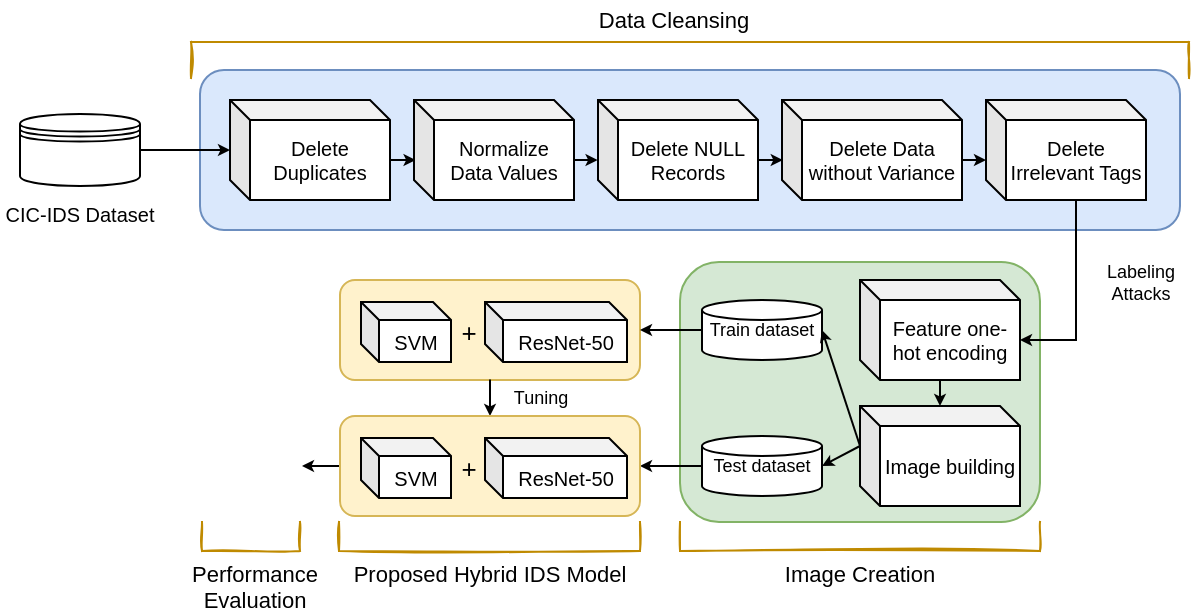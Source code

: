 <mxfile version="15.7.0" type="github" pages="3">
  <diagram id="EMvGMMCxx6XKPEilyFKA" name="IDS-Paper">
    <mxGraphModel dx="748" dy="401" grid="1" gridSize="10" guides="1" tooltips="1" connect="1" arrows="1" fold="1" page="1" pageScale="1" pageWidth="827" pageHeight="1169" math="0" shadow="0">
      <root>
        <mxCell id="0" />
        <mxCell id="1" parent="0" />
        <mxCell id="Y4Wwu05qVqmn_QEh-_5p-30" value="" style="rounded=1;whiteSpace=wrap;html=1;fillColor=#fff2cc;strokeColor=#d6b656;" parent="1" vertex="1">
          <mxGeometry x="210" y="239" width="150" height="50" as="geometry" />
        </mxCell>
        <mxCell id="Y4Wwu05qVqmn_QEh-_5p-23" value="" style="rounded=1;whiteSpace=wrap;html=1;fillColor=#d5e8d4;strokeColor=#82b366;" parent="1" vertex="1">
          <mxGeometry x="380" y="230" width="180" height="130" as="geometry" />
        </mxCell>
        <mxCell id="Y4Wwu05qVqmn_QEh-_5p-3" value="" style="rounded=1;whiteSpace=wrap;html=1;fillColor=#dae8fc;strokeColor=#6c8ebf;" parent="1" vertex="1">
          <mxGeometry x="140" y="134" width="490" height="80" as="geometry" />
        </mxCell>
        <mxCell id="Y4Wwu05qVqmn_QEh-_5p-4" style="edgeStyle=orthogonalEdgeStyle;rounded=0;orthogonalLoop=1;jettySize=auto;html=1;entryX=0;entryY=0.5;entryDx=0;entryDy=0;endSize=3;startSize=3;" parent="1" source="Y4Wwu05qVqmn_QEh-_5p-1" edge="1">
          <mxGeometry relative="1" as="geometry">
            <mxPoint x="155" y="174" as="targetPoint" />
          </mxGeometry>
        </mxCell>
        <mxCell id="Y4Wwu05qVqmn_QEh-_5p-1" value="" style="shape=datastore;whiteSpace=wrap;html=1;fontSize=10;fontStyle=1" parent="1" vertex="1">
          <mxGeometry x="50" y="156" width="60" height="36" as="geometry" />
        </mxCell>
        <mxCell id="Y4Wwu05qVqmn_QEh-_5p-5" value="Data Cleansing" style="text;html=1;strokeColor=none;fillColor=none;align=center;verticalAlign=middle;whiteSpace=wrap;rounded=0;fontStyle=0;fontSize=11;" parent="1" vertex="1">
          <mxGeometry x="307" y="99" width="140" height="20" as="geometry" />
        </mxCell>
        <mxCell id="Y4Wwu05qVqmn_QEh-_5p-62" value="Labeling&lt;br&gt;Attacks" style="edgeStyle=orthogonalEdgeStyle;rounded=0;orthogonalLoop=1;jettySize=auto;html=1;entryX=0;entryY=0;entryDx=80;entryDy=30;labelBackgroundColor=none;fontSize=9;startSize=3;endSize=3;exitX=0;exitY=0;exitDx=45;exitDy=50;labelBorderColor=none;spacingTop=0;sketch=0;entryPerimeter=0;exitPerimeter=0;horizontal=1;" parent="1" source="q0Q48AQaS5Qz4tqqxJTt-5" target="5gnXoa6gbx_hMjRoaes9-1" edge="1">
          <mxGeometry x="-0.163" y="32" relative="1" as="geometry">
            <mxPoint x="563" y="174" as="sourcePoint" />
            <Array as="points">
              <mxPoint x="578" y="269" />
            </Array>
            <mxPoint as="offset" />
            <mxPoint x="545" y="264.5" as="targetPoint" />
          </mxGeometry>
        </mxCell>
        <mxCell id="Y4Wwu05qVqmn_QEh-_5p-25" value="Image Creation" style="text;html=1;strokeColor=none;fillColor=none;align=center;verticalAlign=top;whiteSpace=wrap;rounded=0;fontStyle=0;fontSize=11;" parent="1" vertex="1">
          <mxGeometry x="425" y="372.5" width="90" height="20" as="geometry" />
        </mxCell>
        <mxCell id="Y4Wwu05qVqmn_QEh-_5p-29" style="edgeStyle=orthogonalEdgeStyle;rounded=0;orthogonalLoop=1;jettySize=auto;html=1;exitX=0;exitY=0;exitDx=45;exitDy=50;fontSize=11;endSize=3;startSize=3;exitPerimeter=0;" parent="1" source="5gnXoa6gbx_hMjRoaes9-1" target="5gnXoa6gbx_hMjRoaes9-2" edge="1">
          <mxGeometry relative="1" as="geometry">
            <mxPoint x="475" y="264.5" as="sourcePoint" />
            <Array as="points">
              <mxPoint x="510" y="300" />
              <mxPoint x="510" y="300" />
            </Array>
          </mxGeometry>
        </mxCell>
        <mxCell id="Y4Wwu05qVqmn_QEh-_5p-31" value="Proposed Hybrid IDS Model" style="text;html=1;strokeColor=none;fillColor=none;align=center;verticalAlign=top;whiteSpace=wrap;rounded=0;fontStyle=0;fontSize=11;" parent="1" vertex="1">
          <mxGeometry x="214.75" y="372.5" width="140" height="20" as="geometry" />
        </mxCell>
        <mxCell id="FiTip0ZuBxbWfkE6FUop-7" style="edgeStyle=orthogonalEdgeStyle;rounded=0;orthogonalLoop=1;jettySize=auto;html=1;entryX=1;entryY=0.5;entryDx=0;entryDy=0;labelBackgroundColor=none;fontSize=13;startArrow=none;startFill=0;endArrow=classic;endFill=1;startSize=3;endSize=3;" edge="1" parent="1" source="Y4Wwu05qVqmn_QEh-_5p-33" target="Y4Wwu05qVqmn_QEh-_5p-30">
          <mxGeometry relative="1" as="geometry" />
        </mxCell>
        <mxCell id="Y4Wwu05qVqmn_QEh-_5p-33" value="Train dataset" style="strokeWidth=1;html=1;shape=mxgraph.flowchart.database;whiteSpace=wrap;fontSize=9;fillColor=#FFFFFF;" parent="1" vertex="1">
          <mxGeometry x="391" y="249" width="60" height="30" as="geometry" />
        </mxCell>
        <mxCell id="FiTip0ZuBxbWfkE6FUop-12" style="edgeStyle=orthogonalEdgeStyle;rounded=0;orthogonalLoop=1;jettySize=auto;html=1;entryX=1;entryY=0.5;entryDx=0;entryDy=0;labelBackgroundColor=none;fontSize=13;startArrow=none;startFill=0;endArrow=classic;endFill=1;startSize=3;endSize=3;" edge="1" parent="1" source="Y4Wwu05qVqmn_QEh-_5p-34" target="FiTip0ZuBxbWfkE6FUop-8">
          <mxGeometry relative="1" as="geometry" />
        </mxCell>
        <mxCell id="Y4Wwu05qVqmn_QEh-_5p-34" value="Test dataset" style="strokeWidth=1;html=1;shape=mxgraph.flowchart.database;whiteSpace=wrap;fontSize=9;fillColor=#FFFFFF;" parent="1" vertex="1">
          <mxGeometry x="391" y="317" width="60" height="30" as="geometry" />
        </mxCell>
        <mxCell id="Y4Wwu05qVqmn_QEh-_5p-58" value="Tuning" style="edgeStyle=orthogonalEdgeStyle;rounded=0;orthogonalLoop=1;jettySize=auto;html=1;entryX=0.5;entryY=0;entryDx=0;entryDy=0;fontSize=9;startSize=3;endSize=3;exitX=0.5;exitY=1;exitDx=0;exitDy=0;labelBackgroundColor=none;" parent="1" target="FiTip0ZuBxbWfkE6FUop-8" edge="1">
          <mxGeometry x="0.059" y="25" relative="1" as="geometry">
            <mxPoint x="285" y="288.75" as="sourcePoint" />
            <mxPoint x="285" y="319.25" as="targetPoint" />
            <mxPoint as="offset" />
          </mxGeometry>
        </mxCell>
        <mxCell id="Y4Wwu05qVqmn_QEh-_5p-69" style="edgeStyle=orthogonalEdgeStyle;rounded=0;orthogonalLoop=1;jettySize=auto;html=1;entryX=1;entryY=0.5;entryDx=0;entryDy=0;labelBackgroundColor=#FAFAFA;fontSize=10;startSize=3;endSize=3;" parent="1" target="Y4Wwu05qVqmn_QEh-_5p-68" edge="1">
          <mxGeometry relative="1" as="geometry">
            <mxPoint x="225" y="332.029" as="sourcePoint" />
          </mxGeometry>
        </mxCell>
        <mxCell id="Y4Wwu05qVqmn_QEh-_5p-68" value="" style="shape=image;html=1;verticalAlign=top;verticalLabelPosition=bottom;labelBackgroundColor=#ffffff;imageAspect=0;aspect=fixed;image=https://cdn1.iconfinder.com/data/icons/finance-160/64/speed_meter-performance-business-finance-128.png;fontSize=10;strokeWidth=1;fillColor=#DDEBFF;imageBackground=none;imageBorder=none;sketch=0;" parent="1" vertex="1">
          <mxGeometry x="141" y="307" width="50" height="50" as="geometry" />
        </mxCell>
        <mxCell id="Y4Wwu05qVqmn_QEh-_5p-70" value="Performance Evaluation" style="text;html=1;strokeColor=none;fillColor=none;align=center;verticalAlign=top;whiteSpace=wrap;rounded=0;fontStyle=0;fontSize=11;" parent="1" vertex="1">
          <mxGeometry x="123.5" y="372.5" width="87" height="24.5" as="geometry" />
        </mxCell>
        <mxCell id="9tTI70woQvjKsvE5fk51-2" style="edgeStyle=orthogonalEdgeStyle;rounded=0;orthogonalLoop=1;jettySize=auto;html=1;fontSize=11;endSize=3;startSize=3;exitX=0;exitY=0;exitDx=80;exitDy=30;exitPerimeter=0;entryX=0.01;entryY=0.602;entryDx=0;entryDy=0;entryPerimeter=0;" edge="1" parent="1" source="q0Q48AQaS5Qz4tqqxJTt-1" target="q0Q48AQaS5Qz4tqqxJTt-2">
          <mxGeometry relative="1" as="geometry" />
        </mxCell>
        <mxCell id="q0Q48AQaS5Qz4tqqxJTt-1" value="Delete Duplicates" style="shape=cube;whiteSpace=wrap;html=1;boundedLbl=1;backgroundOutline=1;darkOpacity=0.05;darkOpacity2=0.1;rounded=0;glass=0;size=10;fontSize=10;" vertex="1" parent="1">
          <mxGeometry x="155" y="149" width="80" height="50" as="geometry" />
        </mxCell>
        <mxCell id="q0Q48AQaS5Qz4tqqxJTt-2" value="Normalize Data Values" style="shape=cube;whiteSpace=wrap;html=1;boundedLbl=1;backgroundOutline=1;darkOpacity=0.05;darkOpacity2=0.1;rounded=0;glass=0;size=10;fontSize=10;" vertex="1" parent="1">
          <mxGeometry x="247" y="149" width="80" height="50" as="geometry" />
        </mxCell>
        <mxCell id="q0Q48AQaS5Qz4tqqxJTt-3" value="Delete NULL Records" style="shape=cube;whiteSpace=wrap;html=1;boundedLbl=1;backgroundOutline=1;darkOpacity=0.05;darkOpacity2=0.1;rounded=0;glass=0;size=10;fontSize=10;" vertex="1" parent="1">
          <mxGeometry x="339" y="149" width="80" height="50" as="geometry" />
        </mxCell>
        <mxCell id="q0Q48AQaS5Qz4tqqxJTt-4" value="Delete Data without Variance" style="shape=cube;whiteSpace=wrap;html=1;boundedLbl=1;backgroundOutline=1;darkOpacity=0.05;darkOpacity2=0.1;rounded=0;glass=0;size=10;fontSize=10;" vertex="1" parent="1">
          <mxGeometry x="431" y="149" width="90" height="50" as="geometry" />
        </mxCell>
        <mxCell id="q0Q48AQaS5Qz4tqqxJTt-5" value="Delete Irrelevant Tags" style="shape=cube;whiteSpace=wrap;html=1;boundedLbl=1;backgroundOutline=1;darkOpacity=0.05;darkOpacity2=0.1;rounded=0;glass=0;size=10;fontSize=10;" vertex="1" parent="1">
          <mxGeometry x="533" y="149" width="80" height="50" as="geometry" />
        </mxCell>
        <mxCell id="oRmXpu1o7JcoVG3jPwQJ-1" value="" style="shape=partialRectangle;whiteSpace=wrap;html=1;bottom=1;right=1;left=1;top=0;fillColor=none;routingCenterX=-0.5;rounded=0;shadow=0;glass=0;labelBackgroundColor=none;sketch=1;fontFamily=Helvetica;fontSize=11;strokeColor=#BF8A00;direction=west;fontColor=default;" vertex="1" parent="1">
          <mxGeometry x="135.5" y="120" width="499" height="18" as="geometry" />
        </mxCell>
        <mxCell id="f1S56XE2EbX8W5pwJpI0-1" style="edgeStyle=orthogonalEdgeStyle;rounded=0;orthogonalLoop=1;jettySize=auto;html=1;fontSize=11;endSize=3;startSize=3;exitX=0;exitY=0;exitDx=80;exitDy=30;exitPerimeter=0;entryX=-0.003;entryY=0.604;entryDx=0;entryDy=0;entryPerimeter=0;" edge="1" parent="1" source="q0Q48AQaS5Qz4tqqxJTt-2" target="q0Q48AQaS5Qz4tqqxJTt-3">
          <mxGeometry relative="1" as="geometry">
            <mxPoint x="245" y="184" as="sourcePoint" />
            <mxPoint x="349" y="179" as="targetPoint" />
          </mxGeometry>
        </mxCell>
        <mxCell id="VTfrIFqJmSDUwMLd9Kz_-1" style="edgeStyle=orthogonalEdgeStyle;rounded=0;orthogonalLoop=1;jettySize=auto;html=1;fontSize=11;endSize=3;startSize=3;exitX=0;exitY=0;exitDx=80;exitDy=30;exitPerimeter=0;entryX=0.004;entryY=0.604;entryDx=0;entryDy=0;entryPerimeter=0;" edge="1" parent="1" source="q0Q48AQaS5Qz4tqqxJTt-3" target="q0Q48AQaS5Qz4tqqxJTt-4">
          <mxGeometry relative="1" as="geometry">
            <mxPoint x="337" y="189" as="sourcePoint" />
            <mxPoint x="348.76" y="189.2" as="targetPoint" />
          </mxGeometry>
        </mxCell>
        <mxCell id="VTfrIFqJmSDUwMLd9Kz_-2" style="edgeStyle=orthogonalEdgeStyle;rounded=0;orthogonalLoop=1;jettySize=auto;html=1;fontSize=11;endSize=3;startSize=3;exitX=0;exitY=0;exitDx=90;exitDy=30;exitPerimeter=0;entryX=0;entryY=0.592;entryDx=0;entryDy=0;entryPerimeter=0;" edge="1" parent="1" source="q0Q48AQaS5Qz4tqqxJTt-4" target="q0Q48AQaS5Qz4tqqxJTt-5">
          <mxGeometry relative="1" as="geometry">
            <mxPoint x="429" y="189" as="sourcePoint" />
            <mxPoint x="441.36" y="189.2" as="targetPoint" />
          </mxGeometry>
        </mxCell>
        <mxCell id="-Eo3lDe5eYcaREt5PLol-1" value="&lt;span style=&quot;font-weight: normal&quot;&gt;&lt;span&gt;CIC-IDS&amp;nbsp;&lt;/span&gt;&lt;span&gt;Dataset&lt;/span&gt;&lt;/span&gt;" style="text;html=1;strokeColor=none;fillColor=none;align=center;verticalAlign=middle;whiteSpace=wrap;rounded=0;shadow=0;glass=0;labelBackgroundColor=none;sketch=0;fontFamily=Helvetica;fontSize=10;fontColor=default;fontStyle=1" vertex="1" parent="1">
          <mxGeometry x="40" y="196" width="80" height="20" as="geometry" />
        </mxCell>
        <mxCell id="5gnXoa6gbx_hMjRoaes9-1" value="Feature one-hot encoding" style="shape=cube;whiteSpace=wrap;html=1;boundedLbl=1;backgroundOutline=1;darkOpacity=0.05;darkOpacity2=0.1;rounded=0;glass=0;size=10;fontSize=10;" vertex="1" parent="1">
          <mxGeometry x="470" y="239" width="80" height="50" as="geometry" />
        </mxCell>
        <mxCell id="5gnXoa6gbx_hMjRoaes9-2" value="Image building" style="shape=cube;whiteSpace=wrap;html=1;boundedLbl=1;backgroundOutline=1;darkOpacity=0.05;darkOpacity2=0.1;rounded=0;glass=0;size=10;fontSize=10;" vertex="1" parent="1">
          <mxGeometry x="470" y="302" width="80" height="50" as="geometry" />
        </mxCell>
        <mxCell id="FiTip0ZuBxbWfkE6FUop-1" value="" style="endArrow=none;startArrow=classic;html=1;rounded=0;labelBackgroundColor=none;fontSize=11;startSize=3;endSize=3;entryX=0;entryY=0;entryDx=0;entryDy=20;entryPerimeter=0;exitX=1;exitY=0.5;exitDx=0;exitDy=0;exitPerimeter=0;endFill=0;" edge="1" parent="1" source="Y4Wwu05qVqmn_QEh-_5p-33" target="5gnXoa6gbx_hMjRoaes9-2">
          <mxGeometry width="50" height="50" relative="1" as="geometry">
            <mxPoint x="420" y="440" as="sourcePoint" />
            <mxPoint x="470" y="390" as="targetPoint" />
          </mxGeometry>
        </mxCell>
        <mxCell id="FiTip0ZuBxbWfkE6FUop-2" value="" style="endArrow=classic;startArrow=none;html=1;rounded=0;labelBackgroundColor=none;fontSize=11;startSize=3;endSize=3;entryX=1;entryY=0.5;entryDx=0;entryDy=0;entryPerimeter=0;exitX=0;exitY=0;exitDx=0;exitDy=20;exitPerimeter=0;endFill=1;startFill=0;" edge="1" parent="1" source="5gnXoa6gbx_hMjRoaes9-2" target="Y4Wwu05qVqmn_QEh-_5p-34">
          <mxGeometry width="50" height="50" relative="1" as="geometry">
            <mxPoint x="430" y="286" as="sourcePoint" />
            <mxPoint x="480" y="332" as="targetPoint" />
          </mxGeometry>
        </mxCell>
        <mxCell id="FiTip0ZuBxbWfkE6FUop-4" value="ResNet-50" style="shape=cube;whiteSpace=wrap;html=1;boundedLbl=1;backgroundOutline=1;darkOpacity=0.05;darkOpacity2=0.1;rounded=0;glass=0;size=9;fontSize=10;" vertex="1" parent="1">
          <mxGeometry x="282.5" y="250" width="71" height="30" as="geometry" />
        </mxCell>
        <mxCell id="FiTip0ZuBxbWfkE6FUop-5" value="SVM" style="shape=cube;whiteSpace=wrap;html=1;boundedLbl=1;backgroundOutline=1;darkOpacity=0.05;darkOpacity2=0.1;rounded=0;glass=0;size=9;fontSize=10;" vertex="1" parent="1">
          <mxGeometry x="220.5" y="250" width="45" height="30" as="geometry" />
        </mxCell>
        <mxCell id="FiTip0ZuBxbWfkE6FUop-6" value="+" style="text;html=1;strokeColor=none;fillColor=none;align=center;verticalAlign=middle;whiteSpace=wrap;rounded=0;glass=0;sketch=1;fontSize=13;" vertex="1" parent="1">
          <mxGeometry x="265.5" y="260" width="17" height="10" as="geometry" />
        </mxCell>
        <mxCell id="FiTip0ZuBxbWfkE6FUop-8" value="" style="rounded=1;whiteSpace=wrap;html=1;fillColor=#fff2cc;strokeColor=#d6b656;" vertex="1" parent="1">
          <mxGeometry x="210" y="307" width="150" height="50" as="geometry" />
        </mxCell>
        <mxCell id="FiTip0ZuBxbWfkE6FUop-9" value="ResNet-50" style="shape=cube;whiteSpace=wrap;html=1;boundedLbl=1;backgroundOutline=1;darkOpacity=0.05;darkOpacity2=0.1;rounded=0;glass=0;size=9;fontSize=10;" vertex="1" parent="1">
          <mxGeometry x="282.5" y="318" width="71" height="30" as="geometry" />
        </mxCell>
        <mxCell id="FiTip0ZuBxbWfkE6FUop-10" value="SVM" style="shape=cube;whiteSpace=wrap;html=1;boundedLbl=1;backgroundOutline=1;darkOpacity=0.05;darkOpacity2=0.1;rounded=0;glass=0;size=9;fontSize=10;" vertex="1" parent="1">
          <mxGeometry x="220.5" y="318" width="45" height="30" as="geometry" />
        </mxCell>
        <mxCell id="FiTip0ZuBxbWfkE6FUop-11" value="+" style="text;html=1;strokeColor=none;fillColor=none;align=center;verticalAlign=middle;whiteSpace=wrap;rounded=0;glass=0;sketch=1;fontSize=13;" vertex="1" parent="1">
          <mxGeometry x="265.5" y="328" width="17" height="10" as="geometry" />
        </mxCell>
        <mxCell id="FiTip0ZuBxbWfkE6FUop-13" value="" style="shape=image;html=1;verticalAlign=top;verticalLabelPosition=bottom;labelBackgroundColor=#ffffff;imageAspect=0;aspect=fixed;image=https://cdn2.iconfinder.com/data/icons/onebit/PNG/onebit_34.png;rounded=1;glass=0;sketch=0;fontSize=13;fillColor=default;" vertex="1" parent="1">
          <mxGeometry x="141" y="284" width="18" height="18" as="geometry" />
        </mxCell>
        <mxCell id="FiTip0ZuBxbWfkE6FUop-14" value="" style="shape=image;html=1;verticalAlign=top;verticalLabelPosition=bottom;labelBackgroundColor=#ffffff;imageAspect=0;aspect=fixed;image=https://cdn2.iconfinder.com/data/icons/onebit/PNG/onebit_33.png;rounded=1;glass=0;sketch=0;fontSize=13;fillColor=default;" vertex="1" parent="1">
          <mxGeometry x="170.5" y="284" width="18" height="18" as="geometry" />
        </mxCell>
        <mxCell id="FiTip0ZuBxbWfkE6FUop-16" value="" style="shape=partialRectangle;whiteSpace=wrap;html=1;bottom=1;right=1;left=1;top=0;fillColor=none;routingCenterX=-0.5;rounded=0;shadow=0;glass=0;labelBackgroundColor=none;sketch=1;fontFamily=Helvetica;fontSize=11;strokeColor=#BF8A00;direction=east;fontColor=default;" vertex="1" parent="1">
          <mxGeometry x="380" y="360" width="180" height="14.5" as="geometry" />
        </mxCell>
        <mxCell id="FiTip0ZuBxbWfkE6FUop-18" value="" style="shape=partialRectangle;whiteSpace=wrap;html=1;bottom=1;right=1;left=1;top=0;fillColor=none;routingCenterX=-0.5;rounded=0;shadow=0;glass=0;labelBackgroundColor=none;sketch=1;fontFamily=Helvetica;fontSize=11;strokeColor=#BF8A00;direction=east;fontColor=default;" vertex="1" parent="1">
          <mxGeometry x="209.5" y="360" width="150.5" height="14.5" as="geometry" />
        </mxCell>
        <mxCell id="FiTip0ZuBxbWfkE6FUop-19" value="" style="shape=partialRectangle;whiteSpace=wrap;html=1;bottom=1;right=1;left=1;top=0;fillColor=none;routingCenterX=-0.5;rounded=0;shadow=0;glass=0;labelBackgroundColor=none;sketch=1;fontFamily=Helvetica;fontSize=11;strokeColor=#BF8A00;direction=east;fontColor=default;" vertex="1" parent="1">
          <mxGeometry x="141" y="360" width="49" height="14.5" as="geometry" />
        </mxCell>
      </root>
    </mxGraphModel>
  </diagram>
  <diagram id="SGTp_MThnlhBNd0tua9d" name="CNN-Architecture">
    <mxGraphModel dx="748" dy="1570" grid="1" gridSize="10" guides="1" tooltips="1" connect="1" arrows="1" fold="1" page="1" pageScale="1" pageWidth="827" pageHeight="1169" math="0" shadow="0">
      <root>
        <mxCell id="L6ng9AGCWJKJYdQ31cqa-0" />
        <mxCell id="L6ng9AGCWJKJYdQ31cqa-1" parent="L6ng9AGCWJKJYdQ31cqa-0" />
        <mxCell id="o01pVLBMB4gcDrM5dN8s-3" value="" style="rounded=1;whiteSpace=wrap;html=1;shadow=0;glass=0;labelBackgroundColor=none;sketch=0;fontFamily=Helvetica;fontSize=10;strokeColor=#d79b00;fillColor=#FFFCFA;gradientDirection=north;fontColor=default;" parent="L6ng9AGCWJKJYdQ31cqa-1" vertex="1">
          <mxGeometry x="95" y="-10" width="695" height="170" as="geometry" />
        </mxCell>
        <mxCell id="tCT4lMGDRJ61bVtiQPa--39" style="edgeStyle=orthogonalEdgeStyle;rounded=0;orthogonalLoop=1;jettySize=auto;html=1;labelBackgroundColor=default;fontFamily=Helvetica;fontSize=10;fontColor=default;strokeColor=default;" parent="L6ng9AGCWJKJYdQ31cqa-1" source="tCT4lMGDRJ61bVtiQPa--38" target="tCT4lMGDRJ61bVtiQPa--32" edge="1">
          <mxGeometry relative="1" as="geometry">
            <mxPoint x="350" y="72.5" as="targetPoint" />
          </mxGeometry>
        </mxCell>
        <mxCell id="tCT4lMGDRJ61bVtiQPa--38" value="" style="shape=cube;whiteSpace=wrap;html=1;boundedLbl=1;backgroundOutline=1;darkOpacity=0.05;darkOpacity2=0.1;shadow=0;glass=0;sketch=0;fontFamily=Helvetica;fontSize=13;fontColor=#333333;strokeColor=#666666;fillColor=#f5f5f5;size=10;labelBackgroundColor=default;" parent="L6ng9AGCWJKJYdQ31cqa-1" vertex="1">
          <mxGeometry x="200" y="20" width="106" height="105" as="geometry" />
        </mxCell>
        <mxCell id="tCT4lMGDRJ61bVtiQPa--23" style="edgeStyle=orthogonalEdgeStyle;rounded=0;orthogonalLoop=1;jettySize=auto;html=1;labelBackgroundColor=default;fontFamily=Helvetica;fontSize=13;fontColor=default;strokeColor=default;entryX=0.5;entryY=0;entryDx=0;entryDy=0;" parent="L6ng9AGCWJKJYdQ31cqa-1" source="tCT4lMGDRJ61bVtiQPa--11" target="tCT4lMGDRJ61bVtiQPa--22" edge="1">
          <mxGeometry relative="1" as="geometry" />
        </mxCell>
        <mxCell id="tCT4lMGDRJ61bVtiQPa--11" value="" style="sketch=0;outlineConnect=0;fontColor=default;gradientColor=none;fillColor=#4D4D4D;strokeColor=default;dashed=0;verticalLabelPosition=bottom;verticalAlign=top;align=center;html=1;fontSize=12;fontStyle=0;aspect=fixed;pointerEvents=1;shape=mxgraph.aws4.container_registry_image;shadow=0;glass=0;fontFamily=Helvetica;labelBackgroundColor=default;" parent="L6ng9AGCWJKJYdQ31cqa-1" vertex="1">
          <mxGeometry x="12" y="42.5" width="60" height="60" as="geometry" />
        </mxCell>
        <mxCell id="tCT4lMGDRJ61bVtiQPa--29" style="edgeStyle=orthogonalEdgeStyle;rounded=0;orthogonalLoop=1;jettySize=auto;html=1;entryX=0.5;entryY=0;entryDx=0;entryDy=0;labelBackgroundColor=default;fontFamily=Helvetica;fontSize=10;fontColor=default;strokeColor=default;" parent="L6ng9AGCWJKJYdQ31cqa-1" source="tCT4lMGDRJ61bVtiQPa--22" target="tCT4lMGDRJ61bVtiQPa--27" edge="1">
          <mxGeometry relative="1" as="geometry" />
        </mxCell>
        <mxCell id="tCT4lMGDRJ61bVtiQPa--22" value="7 x 7, conv, 64" style="rounded=0;whiteSpace=wrap;html=1;shadow=0;glass=0;labelBackgroundColor=none;sketch=0;fontFamily=Helvetica;fontSize=10;rotation=-90;fillColor=#f5f5f5;strokeColor=#666666;fontColor=#333333;" parent="L6ng9AGCWJKJYdQ31cqa-1" vertex="1">
          <mxGeometry x="72" y="61.25" width="95" height="22.5" as="geometry" />
        </mxCell>
        <mxCell id="tCT4lMGDRJ61bVtiQPa--26" value="1 x 1, conv, 64" style="rounded=0;whiteSpace=wrap;html=1;shadow=0;glass=0;labelBackgroundColor=default;sketch=0;fontFamily=Helvetica;fontSize=10;fontColor=default;strokeColor=default;fillColor=default;" parent="L6ng9AGCWJKJYdQ31cqa-1" vertex="1">
          <mxGeometry x="218" y="37" width="80" height="22.5" as="geometry" />
        </mxCell>
        <mxCell id="tCT4lMGDRJ61bVtiQPa--47" style="edgeStyle=orthogonalEdgeStyle;rounded=0;orthogonalLoop=1;jettySize=auto;html=1;entryX=0;entryY=0.5;entryDx=0;entryDy=0;entryPerimeter=0;labelBackgroundColor=default;fontFamily=Helvetica;fontSize=10;fontColor=default;strokeColor=default;" parent="L6ng9AGCWJKJYdQ31cqa-1" source="tCT4lMGDRJ61bVtiQPa--27" target="tCT4lMGDRJ61bVtiQPa--38" edge="1">
          <mxGeometry relative="1" as="geometry" />
        </mxCell>
        <mxCell id="tCT4lMGDRJ61bVtiQPa--27" value="3 x 3, Max. Pooling" style="rounded=0;whiteSpace=wrap;html=1;shadow=0;glass=0;labelBackgroundColor=none;sketch=0;fontFamily=Helvetica;fontSize=10;strokeColor=#d6b656;fillColor=#fff2cc;rotation=-90;fontColor=default;" parent="L6ng9AGCWJKJYdQ31cqa-1" vertex="1">
          <mxGeometry x="120" y="61.25" width="95" height="22.5" as="geometry" />
        </mxCell>
        <mxCell id="tCT4lMGDRJ61bVtiQPa--30" value="3 x 3, conv, 64" style="rounded=0;whiteSpace=wrap;html=1;shadow=0;glass=0;labelBackgroundColor=default;sketch=0;fontFamily=Helvetica;fontSize=10;fontColor=default;strokeColor=default;fillColor=default;" parent="L6ng9AGCWJKJYdQ31cqa-1" vertex="1">
          <mxGeometry x="218" y="67" width="80" height="22.5" as="geometry" />
        </mxCell>
        <mxCell id="tCT4lMGDRJ61bVtiQPa--31" value="1 x 1, conv, 256" style="rounded=0;whiteSpace=wrap;html=1;shadow=0;glass=0;labelBackgroundColor=default;sketch=0;fontFamily=Helvetica;fontSize=10;fontColor=default;strokeColor=default;fillColor=default;" parent="L6ng9AGCWJKJYdQ31cqa-1" vertex="1">
          <mxGeometry x="218" y="96" width="80" height="22.5" as="geometry" />
        </mxCell>
        <mxCell id="tCT4lMGDRJ61bVtiQPa--44" style="edgeStyle=orthogonalEdgeStyle;rounded=0;orthogonalLoop=1;jettySize=auto;html=1;entryX=0;entryY=0.5;entryDx=0;entryDy=0;entryPerimeter=0;labelBackgroundColor=default;fontFamily=Helvetica;fontSize=10;fontColor=default;strokeColor=default;" parent="L6ng9AGCWJKJYdQ31cqa-1" source="tCT4lMGDRJ61bVtiQPa--32" target="tCT4lMGDRJ61bVtiQPa--40" edge="1">
          <mxGeometry relative="1" as="geometry" />
        </mxCell>
        <mxCell id="tCT4lMGDRJ61bVtiQPa--32" value="" style="shape=cube;whiteSpace=wrap;html=1;boundedLbl=1;backgroundOutline=1;darkOpacity=0.05;darkOpacity2=0.1;shadow=0;glass=0;sketch=0;fontFamily=Helvetica;fontSize=13;fontColor=#333333;strokeColor=#666666;fillColor=#f5f5f5;size=10;labelBackgroundColor=default;" parent="L6ng9AGCWJKJYdQ31cqa-1" vertex="1">
          <mxGeometry x="324" y="20" width="106" height="105" as="geometry" />
        </mxCell>
        <mxCell id="tCT4lMGDRJ61bVtiQPa--33" value="1 x 1, conv, 128" style="rounded=0;whiteSpace=wrap;html=1;shadow=0;glass=0;labelBackgroundColor=default;sketch=0;fontFamily=Helvetica;fontSize=10;fontColor=default;strokeColor=default;fillColor=default;" parent="L6ng9AGCWJKJYdQ31cqa-1" vertex="1">
          <mxGeometry x="342" y="37" width="80" height="22.5" as="geometry" />
        </mxCell>
        <mxCell id="tCT4lMGDRJ61bVtiQPa--34" value="3 x 3, conv, 128" style="rounded=0;whiteSpace=wrap;html=1;shadow=0;glass=0;labelBackgroundColor=default;sketch=0;fontFamily=Helvetica;fontSize=10;fontColor=default;strokeColor=default;fillColor=default;" parent="L6ng9AGCWJKJYdQ31cqa-1" vertex="1">
          <mxGeometry x="342" y="67" width="80" height="22.5" as="geometry" />
        </mxCell>
        <mxCell id="tCT4lMGDRJ61bVtiQPa--35" value="1 x 1, conv, 512" style="rounded=0;whiteSpace=wrap;html=1;shadow=0;glass=0;labelBackgroundColor=default;sketch=0;fontFamily=Helvetica;fontSize=10;fontColor=default;strokeColor=default;fillColor=default;" parent="L6ng9AGCWJKJYdQ31cqa-1" vertex="1">
          <mxGeometry x="342" y="96" width="80" height="22.5" as="geometry" />
        </mxCell>
        <mxCell id="tCT4lMGDRJ61bVtiQPa--53" style="edgeStyle=orthogonalEdgeStyle;rounded=0;orthogonalLoop=1;jettySize=auto;html=1;entryX=0;entryY=0.5;entryDx=0;entryDy=0;entryPerimeter=0;labelBackgroundColor=default;fontFamily=Helvetica;fontSize=10;fontColor=default;strokeColor=default;" parent="L6ng9AGCWJKJYdQ31cqa-1" source="tCT4lMGDRJ61bVtiQPa--40" target="tCT4lMGDRJ61bVtiQPa--49" edge="1">
          <mxGeometry relative="1" as="geometry" />
        </mxCell>
        <mxCell id="tCT4lMGDRJ61bVtiQPa--40" value="" style="shape=cube;whiteSpace=wrap;html=1;boundedLbl=1;backgroundOutline=1;darkOpacity=0.05;darkOpacity2=0.1;shadow=0;glass=0;sketch=0;fontFamily=Helvetica;fontSize=13;fontColor=#333333;strokeColor=#666666;fillColor=#f5f5f5;size=10;labelBackgroundColor=default;" parent="L6ng9AGCWJKJYdQ31cqa-1" vertex="1">
          <mxGeometry x="450" y="20" width="106" height="105" as="geometry" />
        </mxCell>
        <mxCell id="tCT4lMGDRJ61bVtiQPa--41" value="1 x 1, conv, 256" style="rounded=0;whiteSpace=wrap;html=1;shadow=0;glass=0;labelBackgroundColor=default;sketch=0;fontFamily=Helvetica;fontSize=10;fontColor=default;strokeColor=default;fillColor=default;" parent="L6ng9AGCWJKJYdQ31cqa-1" vertex="1">
          <mxGeometry x="468" y="37" width="80" height="22.5" as="geometry" />
        </mxCell>
        <mxCell id="tCT4lMGDRJ61bVtiQPa--42" value="3 x 3, conv, 256" style="rounded=0;whiteSpace=wrap;html=1;shadow=0;glass=0;labelBackgroundColor=default;sketch=0;fontFamily=Helvetica;fontSize=10;fontColor=default;strokeColor=default;fillColor=default;" parent="L6ng9AGCWJKJYdQ31cqa-1" vertex="1">
          <mxGeometry x="468" y="67" width="80" height="22.5" as="geometry" />
        </mxCell>
        <mxCell id="tCT4lMGDRJ61bVtiQPa--43" value="1 x 1, conv, 1024" style="rounded=0;whiteSpace=wrap;html=1;shadow=0;glass=0;labelBackgroundColor=default;sketch=0;fontFamily=Helvetica;fontSize=10;fontColor=default;strokeColor=default;fillColor=default;" parent="L6ng9AGCWJKJYdQ31cqa-1" vertex="1">
          <mxGeometry x="468" y="96" width="80" height="22.5" as="geometry" />
        </mxCell>
        <mxCell id="tCT4lMGDRJ61bVtiQPa--55" style="edgeStyle=orthogonalEdgeStyle;rounded=0;orthogonalLoop=1;jettySize=auto;html=1;entryX=0.5;entryY=0;entryDx=0;entryDy=0;labelBackgroundColor=default;fontFamily=Helvetica;fontSize=10;fontColor=default;strokeColor=default;" parent="L6ng9AGCWJKJYdQ31cqa-1" source="tCT4lMGDRJ61bVtiQPa--49" target="tCT4lMGDRJ61bVtiQPa--54" edge="1">
          <mxGeometry relative="1" as="geometry" />
        </mxCell>
        <mxCell id="tCT4lMGDRJ61bVtiQPa--49" value="" style="shape=cube;whiteSpace=wrap;html=1;boundedLbl=1;backgroundOutline=1;darkOpacity=0.05;darkOpacity2=0.1;shadow=0;glass=0;sketch=0;fontFamily=Helvetica;fontSize=13;fontColor=#333333;strokeColor=#666666;fillColor=#f5f5f5;size=10;labelBackgroundColor=default;" parent="L6ng9AGCWJKJYdQ31cqa-1" vertex="1">
          <mxGeometry x="577" y="20" width="106" height="105" as="geometry" />
        </mxCell>
        <mxCell id="tCT4lMGDRJ61bVtiQPa--50" value="1 x 1, conv, 512" style="rounded=0;whiteSpace=wrap;html=1;shadow=0;glass=0;labelBackgroundColor=default;sketch=0;fontFamily=Helvetica;fontSize=10;fontColor=default;strokeColor=default;fillColor=default;" parent="L6ng9AGCWJKJYdQ31cqa-1" vertex="1">
          <mxGeometry x="595" y="37" width="80" height="22.5" as="geometry" />
        </mxCell>
        <mxCell id="tCT4lMGDRJ61bVtiQPa--51" value="3 x 3, conv, 512" style="rounded=0;whiteSpace=wrap;html=1;shadow=0;glass=0;labelBackgroundColor=default;sketch=0;fontFamily=Helvetica;fontSize=10;fontColor=default;strokeColor=default;fillColor=default;" parent="L6ng9AGCWJKJYdQ31cqa-1" vertex="1">
          <mxGeometry x="595" y="67" width="80" height="22.5" as="geometry" />
        </mxCell>
        <mxCell id="tCT4lMGDRJ61bVtiQPa--52" value="1 x 1, conv, 2048" style="rounded=0;whiteSpace=wrap;html=1;shadow=0;glass=0;labelBackgroundColor=default;sketch=0;fontFamily=Helvetica;fontSize=10;fontColor=default;strokeColor=default;fillColor=default;" parent="L6ng9AGCWJKJYdQ31cqa-1" vertex="1">
          <mxGeometry x="595" y="96" width="80" height="22.5" as="geometry" />
        </mxCell>
        <mxCell id="tCT4lMGDRJ61bVtiQPa--57" style="edgeStyle=orthogonalEdgeStyle;rounded=0;orthogonalLoop=1;jettySize=auto;html=1;entryX=0.5;entryY=0;entryDx=0;entryDy=0;labelBackgroundColor=default;fontFamily=Helvetica;fontSize=10;fontColor=default;strokeColor=default;" parent="L6ng9AGCWJKJYdQ31cqa-1" source="tCT4lMGDRJ61bVtiQPa--54" target="tCT4lMGDRJ61bVtiQPa--56" edge="1">
          <mxGeometry relative="1" as="geometry" />
        </mxCell>
        <mxCell id="tCT4lMGDRJ61bVtiQPa--54" value="Average Pooling" style="rounded=0;whiteSpace=wrap;html=1;shadow=0;glass=0;labelBackgroundColor=none;sketch=0;fontFamily=Helvetica;fontSize=10;strokeColor=#d6b656;fillColor=#fff2cc;rotation=-90;fontColor=default;" parent="L6ng9AGCWJKJYdQ31cqa-1" vertex="1">
          <mxGeometry x="675" y="61.25" width="95" height="22.5" as="geometry" />
        </mxCell>
        <mxCell id="jMyEVQuGqoWBW6xNSCqy-7" style="edgeStyle=orthogonalEdgeStyle;rounded=0;orthogonalLoop=1;jettySize=auto;html=1;entryX=0;entryY=0.5;entryDx=0;entryDy=0;labelBackgroundColor=default;fontFamily=Helvetica;fontSize=10;fontColor=default;strokeColor=default;" parent="L6ng9AGCWJKJYdQ31cqa-1" source="tCT4lMGDRJ61bVtiQPa--56" target="jMyEVQuGqoWBW6xNSCqy-22" edge="1">
          <mxGeometry relative="1" as="geometry">
            <mxPoint x="800" y="72.5" as="targetPoint" />
          </mxGeometry>
        </mxCell>
        <mxCell id="tCT4lMGDRJ61bVtiQPa--56" value="FC, 1000" style="rounded=0;whiteSpace=wrap;html=1;shadow=0;glass=0;labelBackgroundColor=none;sketch=0;fontFamily=Helvetica;fontSize=10;fontColor=#333333;strokeColor=#666666;fillColor=#f5f5f5;rotation=-90;" parent="L6ng9AGCWJKJYdQ31cqa-1" vertex="1">
          <mxGeometry x="720" y="61.25" width="95" height="22.5" as="geometry" />
        </mxCell>
        <mxCell id="1JZoTOZpItCuyOejcGlc-3" value="(x3)" style="text;html=1;strokeColor=none;fillColor=none;align=center;verticalAlign=middle;whiteSpace=wrap;rounded=0;shadow=0;glass=0;labelBackgroundColor=none;sketch=0;fontFamily=Helvetica;fontSize=10;fontColor=default;" parent="L6ng9AGCWJKJYdQ31cqa-1" vertex="1">
          <mxGeometry x="237" y="125" width="42" height="20" as="geometry" />
        </mxCell>
        <mxCell id="1JZoTOZpItCuyOejcGlc-4" value="(x4)" style="text;html=1;strokeColor=none;fillColor=none;align=center;verticalAlign=middle;whiteSpace=wrap;rounded=0;shadow=0;glass=0;labelBackgroundColor=none;sketch=0;fontFamily=Helvetica;fontSize=10;fontColor=default;" parent="L6ng9AGCWJKJYdQ31cqa-1" vertex="1">
          <mxGeometry x="361" y="125" width="42" height="20" as="geometry" />
        </mxCell>
        <mxCell id="1JZoTOZpItCuyOejcGlc-5" value="(x6)" style="text;html=1;strokeColor=none;fillColor=none;align=center;verticalAlign=middle;whiteSpace=wrap;rounded=0;shadow=0;glass=0;labelBackgroundColor=none;sketch=0;fontFamily=Helvetica;fontSize=10;fontColor=default;" parent="L6ng9AGCWJKJYdQ31cqa-1" vertex="1">
          <mxGeometry x="487" y="125" width="42" height="20" as="geometry" />
        </mxCell>
        <mxCell id="1JZoTOZpItCuyOejcGlc-7" value="(x3)" style="text;html=1;strokeColor=none;fillColor=none;align=center;verticalAlign=middle;whiteSpace=wrap;rounded=0;shadow=0;glass=0;labelBackgroundColor=none;sketch=0;fontFamily=Helvetica;fontSize=10;fontColor=default;" parent="L6ng9AGCWJKJYdQ31cqa-1" vertex="1">
          <mxGeometry x="614" y="125" width="42" height="20" as="geometry" />
        </mxCell>
        <mxCell id="-GXEHGnJktCSTWllxjWw-0" value="224 x 224 x 3" style="text;html=1;strokeColor=none;fillColor=none;align=center;verticalAlign=middle;whiteSpace=wrap;rounded=0;shadow=0;glass=0;labelBackgroundColor=default;sketch=0;fontFamily=Helvetica;fontSize=10;fontColor=default;" parent="L6ng9AGCWJKJYdQ31cqa-1" vertex="1">
          <mxGeometry x="2" y="105" width="80" height="20" as="geometry" />
        </mxCell>
        <mxCell id="jMyEVQuGqoWBW6xNSCqy-0" value="" style="curved=1;endArrow=classic;html=1;rounded=0;labelBackgroundColor=default;fontFamily=Helvetica;fontSize=10;fontColor=default;strokeColor=default;dashed=1;" parent="L6ng9AGCWJKJYdQ31cqa-1" edge="1">
          <mxGeometry width="50" height="50" relative="1" as="geometry">
            <mxPoint x="193" y="80" as="sourcePoint" />
            <mxPoint x="313" y="80" as="targetPoint" />
            <Array as="points">
              <mxPoint x="190" y="150" />
              <mxPoint x="320" y="150" />
            </Array>
          </mxGeometry>
        </mxCell>
        <mxCell id="jMyEVQuGqoWBW6xNSCqy-3" value="" style="curved=1;endArrow=classic;html=1;rounded=0;labelBackgroundColor=default;fontFamily=Helvetica;fontSize=10;fontColor=default;strokeColor=default;dashed=1;" parent="L6ng9AGCWJKJYdQ31cqa-1" edge="1">
          <mxGeometry width="50" height="50" relative="1" as="geometry">
            <mxPoint x="318" y="82.75" as="sourcePoint" />
            <mxPoint x="438" y="82.75" as="targetPoint" />
            <Array as="points">
              <mxPoint x="315" y="152.75" />
              <mxPoint x="445" y="152.75" />
            </Array>
          </mxGeometry>
        </mxCell>
        <mxCell id="jMyEVQuGqoWBW6xNSCqy-4" value="" style="curved=1;endArrow=classic;html=1;rounded=0;labelBackgroundColor=default;fontFamily=Helvetica;fontSize=10;fontColor=default;strokeColor=default;dashed=1;" parent="L6ng9AGCWJKJYdQ31cqa-1" edge="1">
          <mxGeometry width="50" height="50" relative="1" as="geometry">
            <mxPoint x="443" y="83.75" as="sourcePoint" />
            <mxPoint x="563" y="83.75" as="targetPoint" />
            <Array as="points">
              <mxPoint x="440" y="153.75" />
              <mxPoint x="570" y="153.75" />
            </Array>
          </mxGeometry>
        </mxCell>
        <mxCell id="jMyEVQuGqoWBW6xNSCqy-5" value="" style="curved=1;endArrow=classic;html=1;rounded=0;labelBackgroundColor=default;fontFamily=Helvetica;fontSize=10;fontColor=default;strokeColor=default;dashed=1;" parent="L6ng9AGCWJKJYdQ31cqa-1" edge="1">
          <mxGeometry width="50" height="50" relative="1" as="geometry">
            <mxPoint x="568" y="83.75" as="sourcePoint" />
            <mxPoint x="688" y="83.75" as="targetPoint" />
            <Array as="points">
              <mxPoint x="565" y="153.75" />
              <mxPoint x="695" y="153.75" />
            </Array>
          </mxGeometry>
        </mxCell>
        <mxCell id="jMyEVQuGqoWBW6xNSCqy-26" style="edgeStyle=orthogonalEdgeStyle;rounded=0;orthogonalLoop=1;jettySize=auto;html=1;entryX=0.5;entryY=0;entryDx=0;entryDy=0;labelBackgroundColor=default;fontFamily=Helvetica;fontSize=10;fontColor=default;strokeColor=default;" parent="L6ng9AGCWJKJYdQ31cqa-1" source="jMyEVQuGqoWBW6xNSCqy-22" target="jMyEVQuGqoWBW6xNSCqy-25" edge="1">
          <mxGeometry relative="1" as="geometry" />
        </mxCell>
        <mxCell id="jMyEVQuGqoWBW6xNSCqy-22" value="" style="rounded=0;whiteSpace=wrap;html=1;shadow=0;glass=0;labelBackgroundColor=default;sketch=0;fontFamily=Helvetica;fontSize=10;strokeColor=#6c8ebf;fillColor=#dae8fc;gradientDirection=north;fontColor=default;" parent="L6ng9AGCWJKJYdQ31cqa-1" vertex="1">
          <mxGeometry x="813" y="22.5" width="10" height="100" as="geometry" />
        </mxCell>
        <mxCell id="jMyEVQuGqoWBW6xNSCqy-23" value="Feature Vector" style="text;html=1;strokeColor=none;fillColor=none;align=center;verticalAlign=middle;whiteSpace=wrap;rounded=0;shadow=0;glass=0;labelBackgroundColor=default;sketch=0;fontFamily=Helvetica;fontSize=10;fontColor=default;" parent="L6ng9AGCWJKJYdQ31cqa-1" vertex="1">
          <mxGeometry x="797" y="130" width="42" height="20" as="geometry" />
        </mxCell>
        <mxCell id="o01pVLBMB4gcDrM5dN8s-1" style="edgeStyle=orthogonalEdgeStyle;rounded=0;orthogonalLoop=1;jettySize=auto;html=1;labelBackgroundColor=default;fontFamily=Helvetica;fontSize=10;fontColor=default;strokeColor=default;" parent="L6ng9AGCWJKJYdQ31cqa-1" source="jMyEVQuGqoWBW6xNSCqy-25" target="o01pVLBMB4gcDrM5dN8s-0" edge="1">
          <mxGeometry relative="1" as="geometry" />
        </mxCell>
        <mxCell id="jMyEVQuGqoWBW6xNSCqy-25" value="SVM" style="rounded=0;whiteSpace=wrap;html=1;shadow=0;glass=0;labelBackgroundColor=none;sketch=0;fontFamily=Helvetica;fontSize=10;strokeColor=#6c8ebf;fillColor=#dae8fc;rotation=-90;fontColor=default;" parent="L6ng9AGCWJKJYdQ31cqa-1" vertex="1">
          <mxGeometry x="810" y="61.25" width="95" height="22.5" as="geometry" />
        </mxCell>
        <mxCell id="o01pVLBMB4gcDrM5dN8s-0" value="" style="sketch=0;outlineConnect=0;fontColor=default;gradientColor=none;fillColor=#4D4D4D;strokeColor=default;dashed=0;verticalLabelPosition=bottom;verticalAlign=top;align=center;html=1;fontSize=12;fontStyle=0;aspect=fixed;pointerEvents=1;shape=mxgraph.aws4.container_registry_image;shadow=0;glass=0;fontFamily=Helvetica;labelBackgroundColor=default;" parent="L6ng9AGCWJKJYdQ31cqa-1" vertex="1">
          <mxGeometry x="900" y="42.5" width="60" height="60" as="geometry" />
        </mxCell>
        <mxCell id="o01pVLBMB4gcDrM5dN8s-2" value="Classified Image with Label" style="text;html=1;strokeColor=none;fillColor=none;align=center;verticalAlign=middle;whiteSpace=wrap;rounded=0;shadow=0;glass=0;labelBackgroundColor=none;sketch=0;fontFamily=Helvetica;fontSize=10;fontColor=default;" parent="L6ng9AGCWJKJYdQ31cqa-1" vertex="1">
          <mxGeometry x="890" y="17" width="80" height="20" as="geometry" />
        </mxCell>
        <mxCell id="o01pVLBMB4gcDrM5dN8s-5" value="Input Image" style="text;html=1;strokeColor=none;fillColor=none;align=center;verticalAlign=middle;whiteSpace=wrap;rounded=0;shadow=0;glass=0;labelBackgroundColor=none;sketch=0;fontFamily=Helvetica;fontSize=10;fontColor=default;" parent="L6ng9AGCWJKJYdQ31cqa-1" vertex="1">
          <mxGeometry x="2" y="20" width="80" height="20" as="geometry" />
        </mxCell>
        <mxCell id="vyr0R-yZHXGpYnAxMPVw-0" value="ResNet-50 Model" style="text;html=1;strokeColor=none;fillColor=none;align=center;verticalAlign=middle;whiteSpace=wrap;rounded=0;shadow=0;glass=0;labelBackgroundColor=none;sketch=0;fontFamily=Helvetica;fontSize=11;fontColor=default;" parent="L6ng9AGCWJKJYdQ31cqa-1" vertex="1">
          <mxGeometry x="382.5" y="-12" width="120" height="30" as="geometry" />
        </mxCell>
        <mxCell id="vyr0R-yZHXGpYnAxMPVw-3" value="" style="shape=partialRectangle;whiteSpace=wrap;html=1;bottom=1;right=1;left=1;top=0;fillColor=none;routingCenterX=-0.5;rounded=0;shadow=0;glass=0;labelBackgroundColor=none;sketch=1;fontFamily=Helvetica;fontSize=11;strokeColor=#BF8A00;direction=west;fontColor=default;" parent="L6ng9AGCWJKJYdQ31cqa-1" vertex="1">
          <mxGeometry x="95" y="-43" width="695" height="30" as="geometry" />
        </mxCell>
        <mxCell id="vyr0R-yZHXGpYnAxMPVw-4" value="Feature Extraction" style="text;html=1;strokeColor=none;fillColor=none;align=center;verticalAlign=middle;whiteSpace=wrap;rounded=0;shadow=0;glass=0;labelBackgroundColor=none;sketch=0;fontFamily=Helvetica;fontSize=11;fontColor=default;" parent="L6ng9AGCWJKJYdQ31cqa-1" vertex="1">
          <mxGeometry x="382.5" y="-70" width="120" height="30" as="geometry" />
        </mxCell>
        <mxCell id="vyr0R-yZHXGpYnAxMPVw-5" value="" style="shape=partialRectangle;whiteSpace=wrap;html=1;bottom=1;right=1;left=1;top=0;fillColor=none;routingCenterX=-0.5;rounded=0;shadow=0;glass=0;labelBackgroundColor=none;sketch=1;fontFamily=Helvetica;fontSize=11;strokeColor=#BF8A00;direction=west;fontColor=default;" parent="L6ng9AGCWJKJYdQ31cqa-1" vertex="1">
          <mxGeometry x="805" y="-43" width="70" height="30" as="geometry" />
        </mxCell>
        <mxCell id="vyr0R-yZHXGpYnAxMPVw-6" value="Classification" style="text;html=1;strokeColor=none;fillColor=none;align=center;verticalAlign=middle;whiteSpace=wrap;rounded=0;shadow=0;glass=0;labelBackgroundColor=none;sketch=0;fontFamily=Helvetica;fontSize=11;fontColor=default;" parent="L6ng9AGCWJKJYdQ31cqa-1" vertex="1">
          <mxGeometry x="780" y="-70" width="120" height="30" as="geometry" />
        </mxCell>
      </root>
    </mxGraphModel>
  </diagram>
  <diagram id="IknrZjNWzvhGvxO3kU9i" name="Algorithm">
    <mxGraphModel dx="898" dy="481" grid="1" gridSize="10" guides="1" tooltips="1" connect="1" arrows="1" fold="1" page="1" pageScale="1" pageWidth="827" pageHeight="1169" math="0" shadow="0">
      <root>
        <mxCell id="3vbw0f9HSRkm5ILPqVRo-0" />
        <mxCell id="3vbw0f9HSRkm5ILPqVRo-1" parent="3vbw0f9HSRkm5ILPqVRo-0" />
      </root>
    </mxGraphModel>
  </diagram>
</mxfile>
